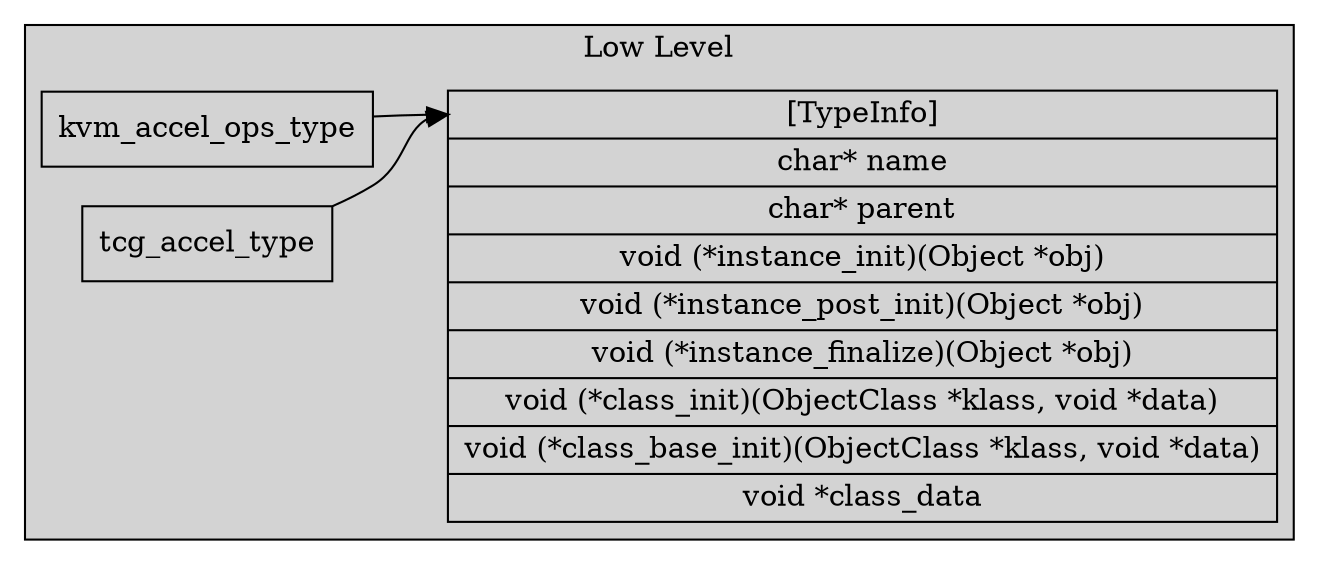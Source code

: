 digraph qom {
    rankdir=LR

    subgraph cluster_2 {
        label="Low Level";
        style=filled;
        node [style=filled, shape="record"];
        TypeInfo [
            label="<f0> [TypeInfo] |
                char* name |
                char* parent |
                void (*instance_init)(Object *obj) |
                void (*instance_post_init)(Object *obj) |
                void (*instance_finalize)(Object *obj) |
                void (*class_init)(ObjectClass *klass, void *data) |
                void (*class_base_init)(ObjectClass *klass, void *data) |
                void *class_data
                ";
        ]

        kvm_accel_ops_type -> TypeInfo:<f0>
        tcg_accel_type -> TypeInfo:<f0>

        
    }


}
